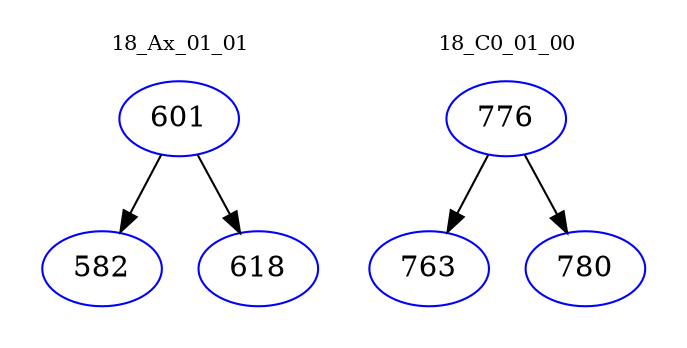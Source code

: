 digraph{
subgraph cluster_0 {
color = white
label = "18_Ax_01_01";
fontsize=10;
T0_601 [label="601", color="blue"]
T0_601 -> T0_582 [color="black"]
T0_582 [label="582", color="blue"]
T0_601 -> T0_618 [color="black"]
T0_618 [label="618", color="blue"]
}
subgraph cluster_1 {
color = white
label = "18_C0_01_00";
fontsize=10;
T1_776 [label="776", color="blue"]
T1_776 -> T1_763 [color="black"]
T1_763 [label="763", color="blue"]
T1_776 -> T1_780 [color="black"]
T1_780 [label="780", color="blue"]
}
}
